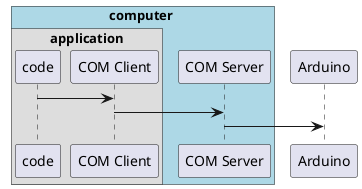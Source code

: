 @startuml
!pragma teoz true
box computer #LightBlue
box application
participant code
participant "COM Client"
end box
participant "COM Server"
end box
participant Arduino

code -> "COM Client"
"COM Client"-> "COM Server"
"COM Server"-> Arduino
@enduml